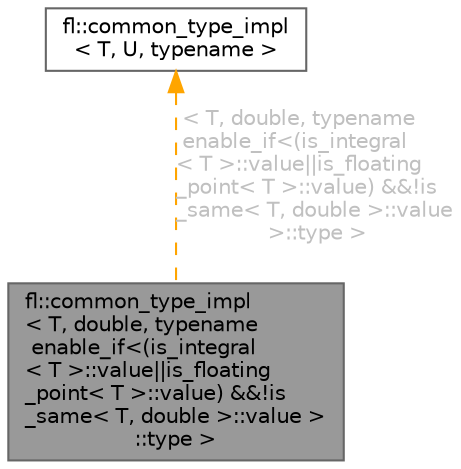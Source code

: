 digraph "fl::common_type_impl&lt; T, double, typename enable_if&lt;(is_integral&lt; T &gt;::value||is_floating_point&lt; T &gt;::value) &amp;&amp;!is_same&lt; T, double &gt;::value &gt;::type &gt;"
{
 // INTERACTIVE_SVG=YES
 // LATEX_PDF_SIZE
  bgcolor="transparent";
  edge [fontname=Helvetica,fontsize=10,labelfontname=Helvetica,labelfontsize=10];
  node [fontname=Helvetica,fontsize=10,shape=box,height=0.2,width=0.4];
  Node1 [id="Node000001",label="fl::common_type_impl\l\< T, double, typename\l enable_if\<(is_integral\l\< T \>::value\|\|is_floating\l_point\< T \>::value) &&!is\l_same\< T, double \>::value \>\l::type \>",height=0.2,width=0.4,color="gray40", fillcolor="grey60", style="filled", fontcolor="black",tooltip=" "];
  Node2 -> Node1 [id="edge1_Node000001_Node000002",dir="back",color="orange",style="dashed",tooltip=" ",label=" \< T, double, typename\l enable_if\<(is_integral\l\< T \>::value\|\|is_floating\l_point\< T \>::value) &&!is\l_same\< T, double \>::value\l \>::type \>",fontcolor="grey" ];
  Node2 [id="Node000002",label="fl::common_type_impl\l\< T, U, typename \>",height=0.2,width=0.4,color="gray40", fillcolor="white", style="filled",URL="$d4/d36/namespacefl.html#d4/d2b/structfl_1_1common__type__impl",tooltip=" "];
}
